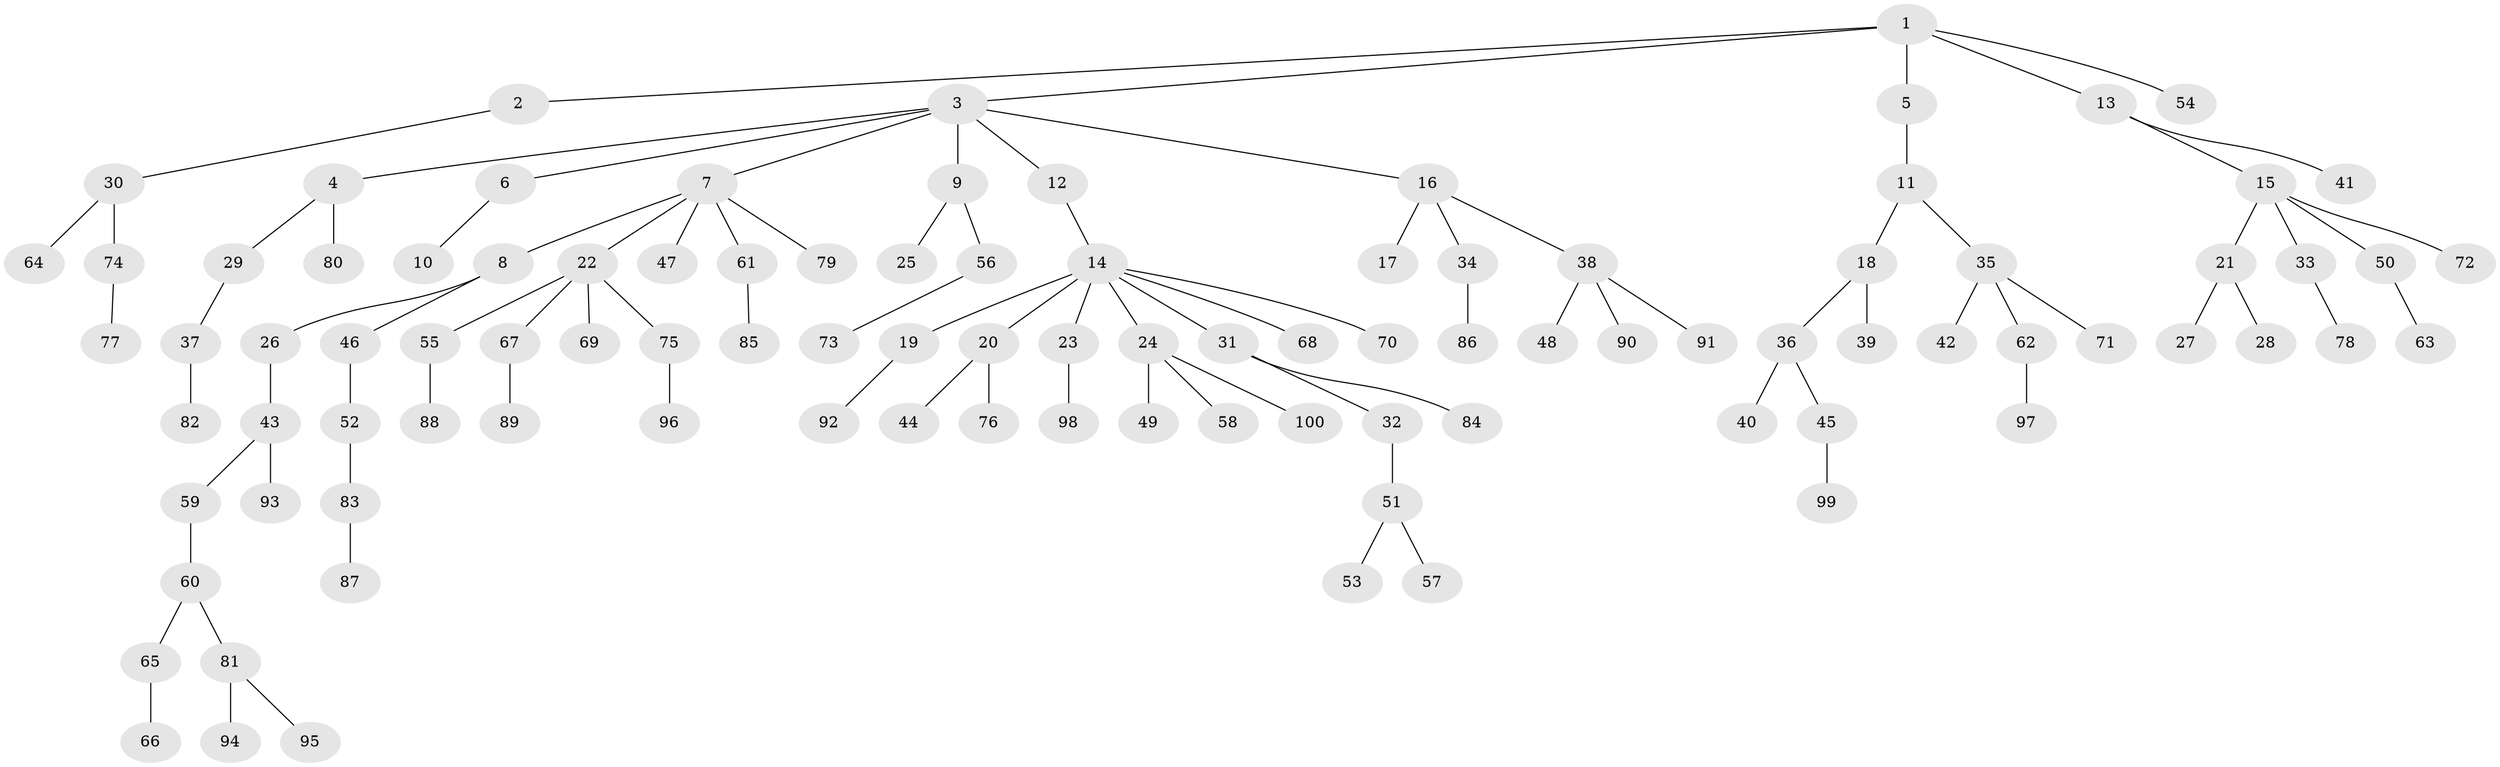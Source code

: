 // Generated by graph-tools (version 1.1) at 2025/38/02/21/25 10:38:55]
// undirected, 100 vertices, 99 edges
graph export_dot {
graph [start="1"]
  node [color=gray90,style=filled];
  1;
  2;
  3;
  4;
  5;
  6;
  7;
  8;
  9;
  10;
  11;
  12;
  13;
  14;
  15;
  16;
  17;
  18;
  19;
  20;
  21;
  22;
  23;
  24;
  25;
  26;
  27;
  28;
  29;
  30;
  31;
  32;
  33;
  34;
  35;
  36;
  37;
  38;
  39;
  40;
  41;
  42;
  43;
  44;
  45;
  46;
  47;
  48;
  49;
  50;
  51;
  52;
  53;
  54;
  55;
  56;
  57;
  58;
  59;
  60;
  61;
  62;
  63;
  64;
  65;
  66;
  67;
  68;
  69;
  70;
  71;
  72;
  73;
  74;
  75;
  76;
  77;
  78;
  79;
  80;
  81;
  82;
  83;
  84;
  85;
  86;
  87;
  88;
  89;
  90;
  91;
  92;
  93;
  94;
  95;
  96;
  97;
  98;
  99;
  100;
  1 -- 2;
  1 -- 3;
  1 -- 5;
  1 -- 13;
  1 -- 54;
  2 -- 30;
  3 -- 4;
  3 -- 6;
  3 -- 7;
  3 -- 9;
  3 -- 12;
  3 -- 16;
  4 -- 29;
  4 -- 80;
  5 -- 11;
  6 -- 10;
  7 -- 8;
  7 -- 22;
  7 -- 47;
  7 -- 61;
  7 -- 79;
  8 -- 26;
  8 -- 46;
  9 -- 25;
  9 -- 56;
  11 -- 18;
  11 -- 35;
  12 -- 14;
  13 -- 15;
  13 -- 41;
  14 -- 19;
  14 -- 20;
  14 -- 23;
  14 -- 24;
  14 -- 31;
  14 -- 68;
  14 -- 70;
  15 -- 21;
  15 -- 33;
  15 -- 50;
  15 -- 72;
  16 -- 17;
  16 -- 34;
  16 -- 38;
  18 -- 36;
  18 -- 39;
  19 -- 92;
  20 -- 44;
  20 -- 76;
  21 -- 27;
  21 -- 28;
  22 -- 55;
  22 -- 67;
  22 -- 69;
  22 -- 75;
  23 -- 98;
  24 -- 49;
  24 -- 58;
  24 -- 100;
  26 -- 43;
  29 -- 37;
  30 -- 64;
  30 -- 74;
  31 -- 32;
  31 -- 84;
  32 -- 51;
  33 -- 78;
  34 -- 86;
  35 -- 42;
  35 -- 62;
  35 -- 71;
  36 -- 40;
  36 -- 45;
  37 -- 82;
  38 -- 48;
  38 -- 90;
  38 -- 91;
  43 -- 59;
  43 -- 93;
  45 -- 99;
  46 -- 52;
  50 -- 63;
  51 -- 53;
  51 -- 57;
  52 -- 83;
  55 -- 88;
  56 -- 73;
  59 -- 60;
  60 -- 65;
  60 -- 81;
  61 -- 85;
  62 -- 97;
  65 -- 66;
  67 -- 89;
  74 -- 77;
  75 -- 96;
  81 -- 94;
  81 -- 95;
  83 -- 87;
}
